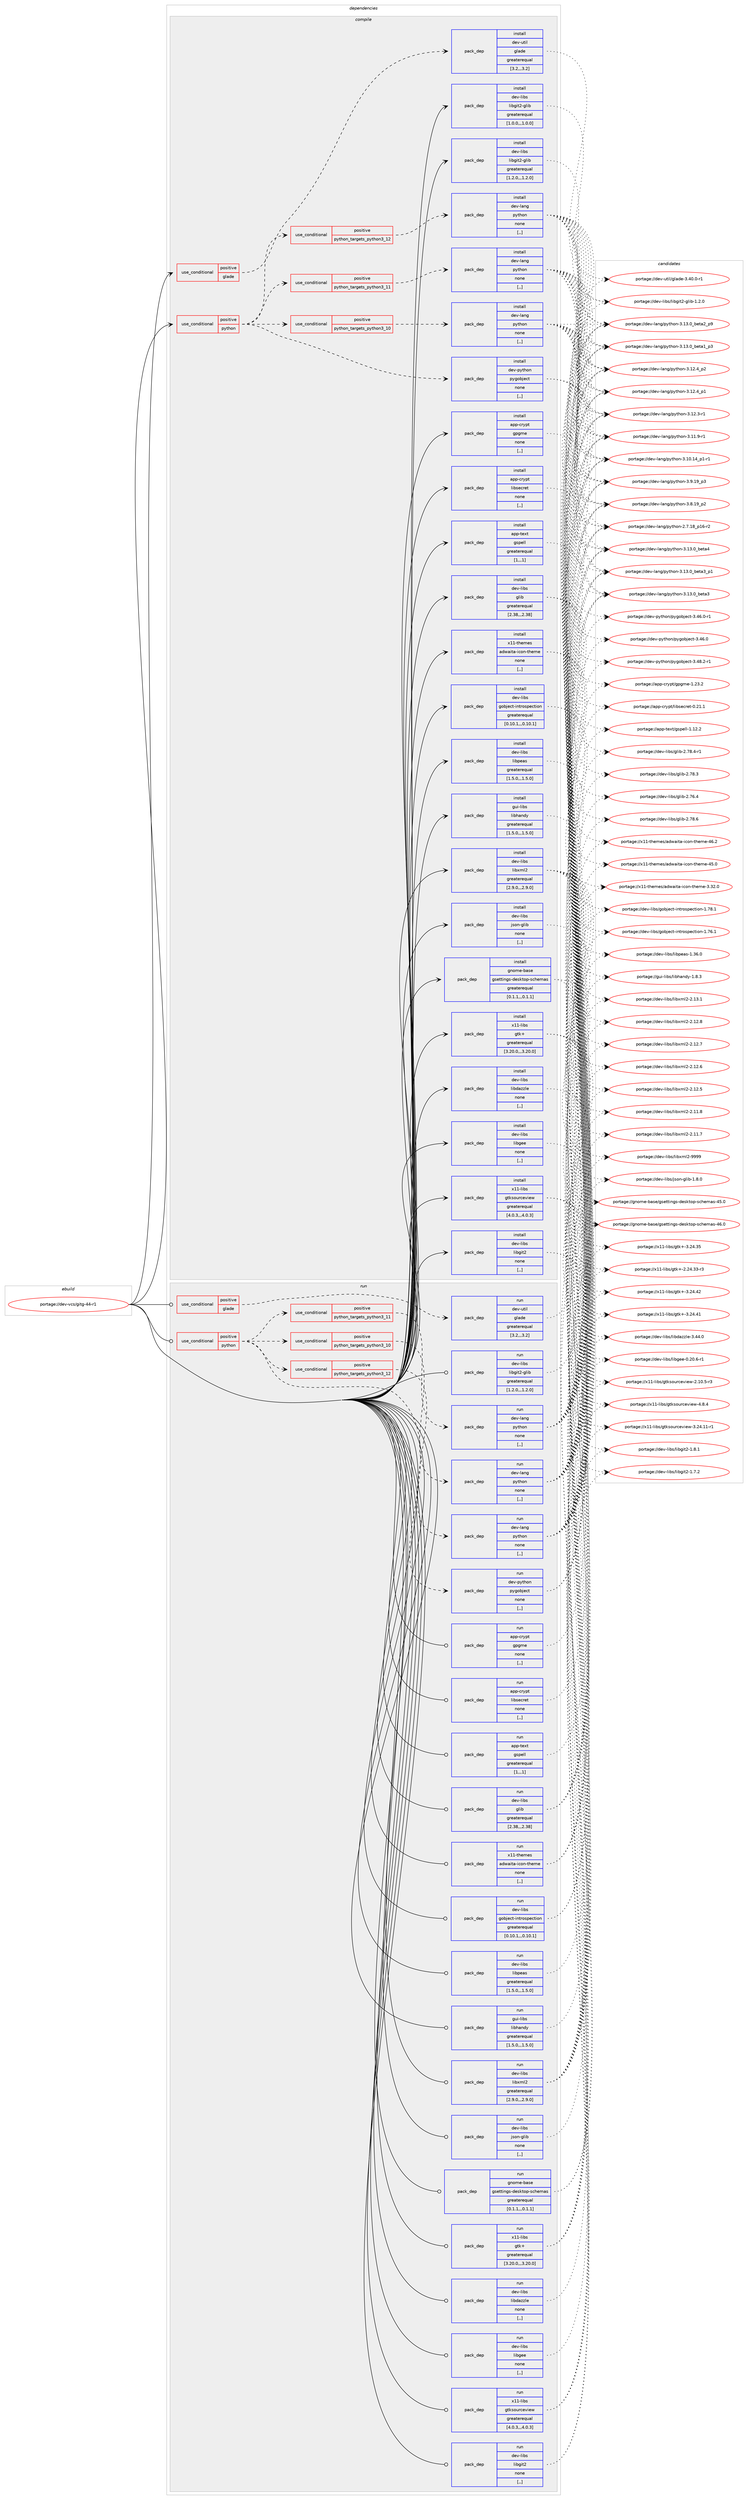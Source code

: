 digraph prolog {

# *************
# Graph options
# *************

newrank=true;
concentrate=true;
compound=true;
graph [rankdir=LR,fontname=Helvetica,fontsize=10,ranksep=1.5];#, ranksep=2.5, nodesep=0.2];
edge  [arrowhead=vee];
node  [fontname=Helvetica,fontsize=10];

# **********
# The ebuild
# **********

subgraph cluster_leftcol {
color=gray;
label=<<i>ebuild</i>>;
id [label="portage://dev-vcs/gitg-44-r1", color=red, width=4, href="../dev-vcs/gitg-44-r1.svg"];
}

# ****************
# The dependencies
# ****************

subgraph cluster_midcol {
color=gray;
label=<<i>dependencies</i>>;
subgraph cluster_compile {
fillcolor="#eeeeee";
style=filled;
label=<<i>compile</i>>;
subgraph cond62515 {
dependency222353 [label=<<TABLE BORDER="0" CELLBORDER="1" CELLSPACING="0" CELLPADDING="4"><TR><TD ROWSPAN="3" CELLPADDING="10">use_conditional</TD></TR><TR><TD>positive</TD></TR><TR><TD>glade</TD></TR></TABLE>>, shape=none, color=red];
subgraph pack158376 {
dependency222354 [label=<<TABLE BORDER="0" CELLBORDER="1" CELLSPACING="0" CELLPADDING="4" WIDTH="220"><TR><TD ROWSPAN="6" CELLPADDING="30">pack_dep</TD></TR><TR><TD WIDTH="110">install</TD></TR><TR><TD>dev-util</TD></TR><TR><TD>glade</TD></TR><TR><TD>greaterequal</TD></TR><TR><TD>[3.2,,,3.2]</TD></TR></TABLE>>, shape=none, color=blue];
}
dependency222353:e -> dependency222354:w [weight=20,style="dashed",arrowhead="vee"];
}
id:e -> dependency222353:w [weight=20,style="solid",arrowhead="vee"];
subgraph cond62516 {
dependency222355 [label=<<TABLE BORDER="0" CELLBORDER="1" CELLSPACING="0" CELLPADDING="4"><TR><TD ROWSPAN="3" CELLPADDING="10">use_conditional</TD></TR><TR><TD>positive</TD></TR><TR><TD>python</TD></TR></TABLE>>, shape=none, color=red];
subgraph cond62517 {
dependency222356 [label=<<TABLE BORDER="0" CELLBORDER="1" CELLSPACING="0" CELLPADDING="4"><TR><TD ROWSPAN="3" CELLPADDING="10">use_conditional</TD></TR><TR><TD>positive</TD></TR><TR><TD>python_targets_python3_10</TD></TR></TABLE>>, shape=none, color=red];
subgraph pack158377 {
dependency222357 [label=<<TABLE BORDER="0" CELLBORDER="1" CELLSPACING="0" CELLPADDING="4" WIDTH="220"><TR><TD ROWSPAN="6" CELLPADDING="30">pack_dep</TD></TR><TR><TD WIDTH="110">install</TD></TR><TR><TD>dev-lang</TD></TR><TR><TD>python</TD></TR><TR><TD>none</TD></TR><TR><TD>[,,]</TD></TR></TABLE>>, shape=none, color=blue];
}
dependency222356:e -> dependency222357:w [weight=20,style="dashed",arrowhead="vee"];
}
dependency222355:e -> dependency222356:w [weight=20,style="dashed",arrowhead="vee"];
subgraph cond62518 {
dependency222358 [label=<<TABLE BORDER="0" CELLBORDER="1" CELLSPACING="0" CELLPADDING="4"><TR><TD ROWSPAN="3" CELLPADDING="10">use_conditional</TD></TR><TR><TD>positive</TD></TR><TR><TD>python_targets_python3_11</TD></TR></TABLE>>, shape=none, color=red];
subgraph pack158378 {
dependency222359 [label=<<TABLE BORDER="0" CELLBORDER="1" CELLSPACING="0" CELLPADDING="4" WIDTH="220"><TR><TD ROWSPAN="6" CELLPADDING="30">pack_dep</TD></TR><TR><TD WIDTH="110">install</TD></TR><TR><TD>dev-lang</TD></TR><TR><TD>python</TD></TR><TR><TD>none</TD></TR><TR><TD>[,,]</TD></TR></TABLE>>, shape=none, color=blue];
}
dependency222358:e -> dependency222359:w [weight=20,style="dashed",arrowhead="vee"];
}
dependency222355:e -> dependency222358:w [weight=20,style="dashed",arrowhead="vee"];
subgraph cond62519 {
dependency222360 [label=<<TABLE BORDER="0" CELLBORDER="1" CELLSPACING="0" CELLPADDING="4"><TR><TD ROWSPAN="3" CELLPADDING="10">use_conditional</TD></TR><TR><TD>positive</TD></TR><TR><TD>python_targets_python3_12</TD></TR></TABLE>>, shape=none, color=red];
subgraph pack158379 {
dependency222361 [label=<<TABLE BORDER="0" CELLBORDER="1" CELLSPACING="0" CELLPADDING="4" WIDTH="220"><TR><TD ROWSPAN="6" CELLPADDING="30">pack_dep</TD></TR><TR><TD WIDTH="110">install</TD></TR><TR><TD>dev-lang</TD></TR><TR><TD>python</TD></TR><TR><TD>none</TD></TR><TR><TD>[,,]</TD></TR></TABLE>>, shape=none, color=blue];
}
dependency222360:e -> dependency222361:w [weight=20,style="dashed",arrowhead="vee"];
}
dependency222355:e -> dependency222360:w [weight=20,style="dashed",arrowhead="vee"];
subgraph pack158380 {
dependency222362 [label=<<TABLE BORDER="0" CELLBORDER="1" CELLSPACING="0" CELLPADDING="4" WIDTH="220"><TR><TD ROWSPAN="6" CELLPADDING="30">pack_dep</TD></TR><TR><TD WIDTH="110">install</TD></TR><TR><TD>dev-python</TD></TR><TR><TD>pygobject</TD></TR><TR><TD>none</TD></TR><TR><TD>[,,]</TD></TR></TABLE>>, shape=none, color=blue];
}
dependency222355:e -> dependency222362:w [weight=20,style="dashed",arrowhead="vee"];
}
id:e -> dependency222355:w [weight=20,style="solid",arrowhead="vee"];
subgraph pack158381 {
dependency222363 [label=<<TABLE BORDER="0" CELLBORDER="1" CELLSPACING="0" CELLPADDING="4" WIDTH="220"><TR><TD ROWSPAN="6" CELLPADDING="30">pack_dep</TD></TR><TR><TD WIDTH="110">install</TD></TR><TR><TD>app-crypt</TD></TR><TR><TD>gpgme</TD></TR><TR><TD>none</TD></TR><TR><TD>[,,]</TD></TR></TABLE>>, shape=none, color=blue];
}
id:e -> dependency222363:w [weight=20,style="solid",arrowhead="vee"];
subgraph pack158382 {
dependency222364 [label=<<TABLE BORDER="0" CELLBORDER="1" CELLSPACING="0" CELLPADDING="4" WIDTH="220"><TR><TD ROWSPAN="6" CELLPADDING="30">pack_dep</TD></TR><TR><TD WIDTH="110">install</TD></TR><TR><TD>app-crypt</TD></TR><TR><TD>libsecret</TD></TR><TR><TD>none</TD></TR><TR><TD>[,,]</TD></TR></TABLE>>, shape=none, color=blue];
}
id:e -> dependency222364:w [weight=20,style="solid",arrowhead="vee"];
subgraph pack158383 {
dependency222365 [label=<<TABLE BORDER="0" CELLBORDER="1" CELLSPACING="0" CELLPADDING="4" WIDTH="220"><TR><TD ROWSPAN="6" CELLPADDING="30">pack_dep</TD></TR><TR><TD WIDTH="110">install</TD></TR><TR><TD>app-text</TD></TR><TR><TD>gspell</TD></TR><TR><TD>greaterequal</TD></TR><TR><TD>[1,,,1]</TD></TR></TABLE>>, shape=none, color=blue];
}
id:e -> dependency222365:w [weight=20,style="solid",arrowhead="vee"];
subgraph pack158384 {
dependency222366 [label=<<TABLE BORDER="0" CELLBORDER="1" CELLSPACING="0" CELLPADDING="4" WIDTH="220"><TR><TD ROWSPAN="6" CELLPADDING="30">pack_dep</TD></TR><TR><TD WIDTH="110">install</TD></TR><TR><TD>dev-libs</TD></TR><TR><TD>glib</TD></TR><TR><TD>greaterequal</TD></TR><TR><TD>[2.38,,,2.38]</TD></TR></TABLE>>, shape=none, color=blue];
}
id:e -> dependency222366:w [weight=20,style="solid",arrowhead="vee"];
subgraph pack158385 {
dependency222367 [label=<<TABLE BORDER="0" CELLBORDER="1" CELLSPACING="0" CELLPADDING="4" WIDTH="220"><TR><TD ROWSPAN="6" CELLPADDING="30">pack_dep</TD></TR><TR><TD WIDTH="110">install</TD></TR><TR><TD>dev-libs</TD></TR><TR><TD>gobject-introspection</TD></TR><TR><TD>greaterequal</TD></TR><TR><TD>[0.10.1,,,0.10.1]</TD></TR></TABLE>>, shape=none, color=blue];
}
id:e -> dependency222367:w [weight=20,style="solid",arrowhead="vee"];
subgraph pack158386 {
dependency222368 [label=<<TABLE BORDER="0" CELLBORDER="1" CELLSPACING="0" CELLPADDING="4" WIDTH="220"><TR><TD ROWSPAN="6" CELLPADDING="30">pack_dep</TD></TR><TR><TD WIDTH="110">install</TD></TR><TR><TD>dev-libs</TD></TR><TR><TD>json-glib</TD></TR><TR><TD>none</TD></TR><TR><TD>[,,]</TD></TR></TABLE>>, shape=none, color=blue];
}
id:e -> dependency222368:w [weight=20,style="solid",arrowhead="vee"];
subgraph pack158387 {
dependency222369 [label=<<TABLE BORDER="0" CELLBORDER="1" CELLSPACING="0" CELLPADDING="4" WIDTH="220"><TR><TD ROWSPAN="6" CELLPADDING="30">pack_dep</TD></TR><TR><TD WIDTH="110">install</TD></TR><TR><TD>dev-libs</TD></TR><TR><TD>libdazzle</TD></TR><TR><TD>none</TD></TR><TR><TD>[,,]</TD></TR></TABLE>>, shape=none, color=blue];
}
id:e -> dependency222369:w [weight=20,style="solid",arrowhead="vee"];
subgraph pack158388 {
dependency222370 [label=<<TABLE BORDER="0" CELLBORDER="1" CELLSPACING="0" CELLPADDING="4" WIDTH="220"><TR><TD ROWSPAN="6" CELLPADDING="30">pack_dep</TD></TR><TR><TD WIDTH="110">install</TD></TR><TR><TD>dev-libs</TD></TR><TR><TD>libgee</TD></TR><TR><TD>none</TD></TR><TR><TD>[,,]</TD></TR></TABLE>>, shape=none, color=blue];
}
id:e -> dependency222370:w [weight=20,style="solid",arrowhead="vee"];
subgraph pack158389 {
dependency222371 [label=<<TABLE BORDER="0" CELLBORDER="1" CELLSPACING="0" CELLPADDING="4" WIDTH="220"><TR><TD ROWSPAN="6" CELLPADDING="30">pack_dep</TD></TR><TR><TD WIDTH="110">install</TD></TR><TR><TD>dev-libs</TD></TR><TR><TD>libgit2</TD></TR><TR><TD>none</TD></TR><TR><TD>[,,]</TD></TR></TABLE>>, shape=none, color=blue];
}
id:e -> dependency222371:w [weight=20,style="solid",arrowhead="vee"];
subgraph pack158390 {
dependency222372 [label=<<TABLE BORDER="0" CELLBORDER="1" CELLSPACING="0" CELLPADDING="4" WIDTH="220"><TR><TD ROWSPAN="6" CELLPADDING="30">pack_dep</TD></TR><TR><TD WIDTH="110">install</TD></TR><TR><TD>dev-libs</TD></TR><TR><TD>libgit2-glib</TD></TR><TR><TD>greaterequal</TD></TR><TR><TD>[1.0.0,,,1.0.0]</TD></TR></TABLE>>, shape=none, color=blue];
}
id:e -> dependency222372:w [weight=20,style="solid",arrowhead="vee"];
subgraph pack158391 {
dependency222373 [label=<<TABLE BORDER="0" CELLBORDER="1" CELLSPACING="0" CELLPADDING="4" WIDTH="220"><TR><TD ROWSPAN="6" CELLPADDING="30">pack_dep</TD></TR><TR><TD WIDTH="110">install</TD></TR><TR><TD>dev-libs</TD></TR><TR><TD>libgit2-glib</TD></TR><TR><TD>greaterequal</TD></TR><TR><TD>[1.2.0,,,1.2.0]</TD></TR></TABLE>>, shape=none, color=blue];
}
id:e -> dependency222373:w [weight=20,style="solid",arrowhead="vee"];
subgraph pack158392 {
dependency222374 [label=<<TABLE BORDER="0" CELLBORDER="1" CELLSPACING="0" CELLPADDING="4" WIDTH="220"><TR><TD ROWSPAN="6" CELLPADDING="30">pack_dep</TD></TR><TR><TD WIDTH="110">install</TD></TR><TR><TD>dev-libs</TD></TR><TR><TD>libpeas</TD></TR><TR><TD>greaterequal</TD></TR><TR><TD>[1.5.0,,,1.5.0]</TD></TR></TABLE>>, shape=none, color=blue];
}
id:e -> dependency222374:w [weight=20,style="solid",arrowhead="vee"];
subgraph pack158393 {
dependency222375 [label=<<TABLE BORDER="0" CELLBORDER="1" CELLSPACING="0" CELLPADDING="4" WIDTH="220"><TR><TD ROWSPAN="6" CELLPADDING="30">pack_dep</TD></TR><TR><TD WIDTH="110">install</TD></TR><TR><TD>dev-libs</TD></TR><TR><TD>libxml2</TD></TR><TR><TD>greaterequal</TD></TR><TR><TD>[2.9.0,,,2.9.0]</TD></TR></TABLE>>, shape=none, color=blue];
}
id:e -> dependency222375:w [weight=20,style="solid",arrowhead="vee"];
subgraph pack158394 {
dependency222376 [label=<<TABLE BORDER="0" CELLBORDER="1" CELLSPACING="0" CELLPADDING="4" WIDTH="220"><TR><TD ROWSPAN="6" CELLPADDING="30">pack_dep</TD></TR><TR><TD WIDTH="110">install</TD></TR><TR><TD>gnome-base</TD></TR><TR><TD>gsettings-desktop-schemas</TD></TR><TR><TD>greaterequal</TD></TR><TR><TD>[0.1.1,,,0.1.1]</TD></TR></TABLE>>, shape=none, color=blue];
}
id:e -> dependency222376:w [weight=20,style="solid",arrowhead="vee"];
subgraph pack158395 {
dependency222377 [label=<<TABLE BORDER="0" CELLBORDER="1" CELLSPACING="0" CELLPADDING="4" WIDTH="220"><TR><TD ROWSPAN="6" CELLPADDING="30">pack_dep</TD></TR><TR><TD WIDTH="110">install</TD></TR><TR><TD>gui-libs</TD></TR><TR><TD>libhandy</TD></TR><TR><TD>greaterequal</TD></TR><TR><TD>[1.5.0,,,1.5.0]</TD></TR></TABLE>>, shape=none, color=blue];
}
id:e -> dependency222377:w [weight=20,style="solid",arrowhead="vee"];
subgraph pack158396 {
dependency222378 [label=<<TABLE BORDER="0" CELLBORDER="1" CELLSPACING="0" CELLPADDING="4" WIDTH="220"><TR><TD ROWSPAN="6" CELLPADDING="30">pack_dep</TD></TR><TR><TD WIDTH="110">install</TD></TR><TR><TD>x11-libs</TD></TR><TR><TD>gtk+</TD></TR><TR><TD>greaterequal</TD></TR><TR><TD>[3.20.0,,,3.20.0]</TD></TR></TABLE>>, shape=none, color=blue];
}
id:e -> dependency222378:w [weight=20,style="solid",arrowhead="vee"];
subgraph pack158397 {
dependency222379 [label=<<TABLE BORDER="0" CELLBORDER="1" CELLSPACING="0" CELLPADDING="4" WIDTH="220"><TR><TD ROWSPAN="6" CELLPADDING="30">pack_dep</TD></TR><TR><TD WIDTH="110">install</TD></TR><TR><TD>x11-libs</TD></TR><TR><TD>gtksourceview</TD></TR><TR><TD>greaterequal</TD></TR><TR><TD>[4.0.3,,,4.0.3]</TD></TR></TABLE>>, shape=none, color=blue];
}
id:e -> dependency222379:w [weight=20,style="solid",arrowhead="vee"];
subgraph pack158398 {
dependency222380 [label=<<TABLE BORDER="0" CELLBORDER="1" CELLSPACING="0" CELLPADDING="4" WIDTH="220"><TR><TD ROWSPAN="6" CELLPADDING="30">pack_dep</TD></TR><TR><TD WIDTH="110">install</TD></TR><TR><TD>x11-themes</TD></TR><TR><TD>adwaita-icon-theme</TD></TR><TR><TD>none</TD></TR><TR><TD>[,,]</TD></TR></TABLE>>, shape=none, color=blue];
}
id:e -> dependency222380:w [weight=20,style="solid",arrowhead="vee"];
}
subgraph cluster_compileandrun {
fillcolor="#eeeeee";
style=filled;
label=<<i>compile and run</i>>;
}
subgraph cluster_run {
fillcolor="#eeeeee";
style=filled;
label=<<i>run</i>>;
subgraph cond62520 {
dependency222381 [label=<<TABLE BORDER="0" CELLBORDER="1" CELLSPACING="0" CELLPADDING="4"><TR><TD ROWSPAN="3" CELLPADDING="10">use_conditional</TD></TR><TR><TD>positive</TD></TR><TR><TD>glade</TD></TR></TABLE>>, shape=none, color=red];
subgraph pack158399 {
dependency222382 [label=<<TABLE BORDER="0" CELLBORDER="1" CELLSPACING="0" CELLPADDING="4" WIDTH="220"><TR><TD ROWSPAN="6" CELLPADDING="30">pack_dep</TD></TR><TR><TD WIDTH="110">run</TD></TR><TR><TD>dev-util</TD></TR><TR><TD>glade</TD></TR><TR><TD>greaterequal</TD></TR><TR><TD>[3.2,,,3.2]</TD></TR></TABLE>>, shape=none, color=blue];
}
dependency222381:e -> dependency222382:w [weight=20,style="dashed",arrowhead="vee"];
}
id:e -> dependency222381:w [weight=20,style="solid",arrowhead="odot"];
subgraph cond62521 {
dependency222383 [label=<<TABLE BORDER="0" CELLBORDER="1" CELLSPACING="0" CELLPADDING="4"><TR><TD ROWSPAN="3" CELLPADDING="10">use_conditional</TD></TR><TR><TD>positive</TD></TR><TR><TD>python</TD></TR></TABLE>>, shape=none, color=red];
subgraph cond62522 {
dependency222384 [label=<<TABLE BORDER="0" CELLBORDER="1" CELLSPACING="0" CELLPADDING="4"><TR><TD ROWSPAN="3" CELLPADDING="10">use_conditional</TD></TR><TR><TD>positive</TD></TR><TR><TD>python_targets_python3_10</TD></TR></TABLE>>, shape=none, color=red];
subgraph pack158400 {
dependency222385 [label=<<TABLE BORDER="0" CELLBORDER="1" CELLSPACING="0" CELLPADDING="4" WIDTH="220"><TR><TD ROWSPAN="6" CELLPADDING="30">pack_dep</TD></TR><TR><TD WIDTH="110">run</TD></TR><TR><TD>dev-lang</TD></TR><TR><TD>python</TD></TR><TR><TD>none</TD></TR><TR><TD>[,,]</TD></TR></TABLE>>, shape=none, color=blue];
}
dependency222384:e -> dependency222385:w [weight=20,style="dashed",arrowhead="vee"];
}
dependency222383:e -> dependency222384:w [weight=20,style="dashed",arrowhead="vee"];
subgraph cond62523 {
dependency222386 [label=<<TABLE BORDER="0" CELLBORDER="1" CELLSPACING="0" CELLPADDING="4"><TR><TD ROWSPAN="3" CELLPADDING="10">use_conditional</TD></TR><TR><TD>positive</TD></TR><TR><TD>python_targets_python3_11</TD></TR></TABLE>>, shape=none, color=red];
subgraph pack158401 {
dependency222387 [label=<<TABLE BORDER="0" CELLBORDER="1" CELLSPACING="0" CELLPADDING="4" WIDTH="220"><TR><TD ROWSPAN="6" CELLPADDING="30">pack_dep</TD></TR><TR><TD WIDTH="110">run</TD></TR><TR><TD>dev-lang</TD></TR><TR><TD>python</TD></TR><TR><TD>none</TD></TR><TR><TD>[,,]</TD></TR></TABLE>>, shape=none, color=blue];
}
dependency222386:e -> dependency222387:w [weight=20,style="dashed",arrowhead="vee"];
}
dependency222383:e -> dependency222386:w [weight=20,style="dashed",arrowhead="vee"];
subgraph cond62524 {
dependency222388 [label=<<TABLE BORDER="0" CELLBORDER="1" CELLSPACING="0" CELLPADDING="4"><TR><TD ROWSPAN="3" CELLPADDING="10">use_conditional</TD></TR><TR><TD>positive</TD></TR><TR><TD>python_targets_python3_12</TD></TR></TABLE>>, shape=none, color=red];
subgraph pack158402 {
dependency222389 [label=<<TABLE BORDER="0" CELLBORDER="1" CELLSPACING="0" CELLPADDING="4" WIDTH="220"><TR><TD ROWSPAN="6" CELLPADDING="30">pack_dep</TD></TR><TR><TD WIDTH="110">run</TD></TR><TR><TD>dev-lang</TD></TR><TR><TD>python</TD></TR><TR><TD>none</TD></TR><TR><TD>[,,]</TD></TR></TABLE>>, shape=none, color=blue];
}
dependency222388:e -> dependency222389:w [weight=20,style="dashed",arrowhead="vee"];
}
dependency222383:e -> dependency222388:w [weight=20,style="dashed",arrowhead="vee"];
subgraph pack158403 {
dependency222390 [label=<<TABLE BORDER="0" CELLBORDER="1" CELLSPACING="0" CELLPADDING="4" WIDTH="220"><TR><TD ROWSPAN="6" CELLPADDING="30">pack_dep</TD></TR><TR><TD WIDTH="110">run</TD></TR><TR><TD>dev-python</TD></TR><TR><TD>pygobject</TD></TR><TR><TD>none</TD></TR><TR><TD>[,,]</TD></TR></TABLE>>, shape=none, color=blue];
}
dependency222383:e -> dependency222390:w [weight=20,style="dashed",arrowhead="vee"];
}
id:e -> dependency222383:w [weight=20,style="solid",arrowhead="odot"];
subgraph pack158404 {
dependency222391 [label=<<TABLE BORDER="0" CELLBORDER="1" CELLSPACING="0" CELLPADDING="4" WIDTH="220"><TR><TD ROWSPAN="6" CELLPADDING="30">pack_dep</TD></TR><TR><TD WIDTH="110">run</TD></TR><TR><TD>app-crypt</TD></TR><TR><TD>gpgme</TD></TR><TR><TD>none</TD></TR><TR><TD>[,,]</TD></TR></TABLE>>, shape=none, color=blue];
}
id:e -> dependency222391:w [weight=20,style="solid",arrowhead="odot"];
subgraph pack158405 {
dependency222392 [label=<<TABLE BORDER="0" CELLBORDER="1" CELLSPACING="0" CELLPADDING="4" WIDTH="220"><TR><TD ROWSPAN="6" CELLPADDING="30">pack_dep</TD></TR><TR><TD WIDTH="110">run</TD></TR><TR><TD>app-crypt</TD></TR><TR><TD>libsecret</TD></TR><TR><TD>none</TD></TR><TR><TD>[,,]</TD></TR></TABLE>>, shape=none, color=blue];
}
id:e -> dependency222392:w [weight=20,style="solid",arrowhead="odot"];
subgraph pack158406 {
dependency222393 [label=<<TABLE BORDER="0" CELLBORDER="1" CELLSPACING="0" CELLPADDING="4" WIDTH="220"><TR><TD ROWSPAN="6" CELLPADDING="30">pack_dep</TD></TR><TR><TD WIDTH="110">run</TD></TR><TR><TD>app-text</TD></TR><TR><TD>gspell</TD></TR><TR><TD>greaterequal</TD></TR><TR><TD>[1,,,1]</TD></TR></TABLE>>, shape=none, color=blue];
}
id:e -> dependency222393:w [weight=20,style="solid",arrowhead="odot"];
subgraph pack158407 {
dependency222394 [label=<<TABLE BORDER="0" CELLBORDER="1" CELLSPACING="0" CELLPADDING="4" WIDTH="220"><TR><TD ROWSPAN="6" CELLPADDING="30">pack_dep</TD></TR><TR><TD WIDTH="110">run</TD></TR><TR><TD>dev-libs</TD></TR><TR><TD>glib</TD></TR><TR><TD>greaterequal</TD></TR><TR><TD>[2.38,,,2.38]</TD></TR></TABLE>>, shape=none, color=blue];
}
id:e -> dependency222394:w [weight=20,style="solid",arrowhead="odot"];
subgraph pack158408 {
dependency222395 [label=<<TABLE BORDER="0" CELLBORDER="1" CELLSPACING="0" CELLPADDING="4" WIDTH="220"><TR><TD ROWSPAN="6" CELLPADDING="30">pack_dep</TD></TR><TR><TD WIDTH="110">run</TD></TR><TR><TD>dev-libs</TD></TR><TR><TD>gobject-introspection</TD></TR><TR><TD>greaterequal</TD></TR><TR><TD>[0.10.1,,,0.10.1]</TD></TR></TABLE>>, shape=none, color=blue];
}
id:e -> dependency222395:w [weight=20,style="solid",arrowhead="odot"];
subgraph pack158409 {
dependency222396 [label=<<TABLE BORDER="0" CELLBORDER="1" CELLSPACING="0" CELLPADDING="4" WIDTH="220"><TR><TD ROWSPAN="6" CELLPADDING="30">pack_dep</TD></TR><TR><TD WIDTH="110">run</TD></TR><TR><TD>dev-libs</TD></TR><TR><TD>json-glib</TD></TR><TR><TD>none</TD></TR><TR><TD>[,,]</TD></TR></TABLE>>, shape=none, color=blue];
}
id:e -> dependency222396:w [weight=20,style="solid",arrowhead="odot"];
subgraph pack158410 {
dependency222397 [label=<<TABLE BORDER="0" CELLBORDER="1" CELLSPACING="0" CELLPADDING="4" WIDTH="220"><TR><TD ROWSPAN="6" CELLPADDING="30">pack_dep</TD></TR><TR><TD WIDTH="110">run</TD></TR><TR><TD>dev-libs</TD></TR><TR><TD>libdazzle</TD></TR><TR><TD>none</TD></TR><TR><TD>[,,]</TD></TR></TABLE>>, shape=none, color=blue];
}
id:e -> dependency222397:w [weight=20,style="solid",arrowhead="odot"];
subgraph pack158411 {
dependency222398 [label=<<TABLE BORDER="0" CELLBORDER="1" CELLSPACING="0" CELLPADDING="4" WIDTH="220"><TR><TD ROWSPAN="6" CELLPADDING="30">pack_dep</TD></TR><TR><TD WIDTH="110">run</TD></TR><TR><TD>dev-libs</TD></TR><TR><TD>libgee</TD></TR><TR><TD>none</TD></TR><TR><TD>[,,]</TD></TR></TABLE>>, shape=none, color=blue];
}
id:e -> dependency222398:w [weight=20,style="solid",arrowhead="odot"];
subgraph pack158412 {
dependency222399 [label=<<TABLE BORDER="0" CELLBORDER="1" CELLSPACING="0" CELLPADDING="4" WIDTH="220"><TR><TD ROWSPAN="6" CELLPADDING="30">pack_dep</TD></TR><TR><TD WIDTH="110">run</TD></TR><TR><TD>dev-libs</TD></TR><TR><TD>libgit2</TD></TR><TR><TD>none</TD></TR><TR><TD>[,,]</TD></TR></TABLE>>, shape=none, color=blue];
}
id:e -> dependency222399:w [weight=20,style="solid",arrowhead="odot"];
subgraph pack158413 {
dependency222400 [label=<<TABLE BORDER="0" CELLBORDER="1" CELLSPACING="0" CELLPADDING="4" WIDTH="220"><TR><TD ROWSPAN="6" CELLPADDING="30">pack_dep</TD></TR><TR><TD WIDTH="110">run</TD></TR><TR><TD>dev-libs</TD></TR><TR><TD>libgit2-glib</TD></TR><TR><TD>greaterequal</TD></TR><TR><TD>[1.2.0,,,1.2.0]</TD></TR></TABLE>>, shape=none, color=blue];
}
id:e -> dependency222400:w [weight=20,style="solid",arrowhead="odot"];
subgraph pack158414 {
dependency222401 [label=<<TABLE BORDER="0" CELLBORDER="1" CELLSPACING="0" CELLPADDING="4" WIDTH="220"><TR><TD ROWSPAN="6" CELLPADDING="30">pack_dep</TD></TR><TR><TD WIDTH="110">run</TD></TR><TR><TD>dev-libs</TD></TR><TR><TD>libpeas</TD></TR><TR><TD>greaterequal</TD></TR><TR><TD>[1.5.0,,,1.5.0]</TD></TR></TABLE>>, shape=none, color=blue];
}
id:e -> dependency222401:w [weight=20,style="solid",arrowhead="odot"];
subgraph pack158415 {
dependency222402 [label=<<TABLE BORDER="0" CELLBORDER="1" CELLSPACING="0" CELLPADDING="4" WIDTH="220"><TR><TD ROWSPAN="6" CELLPADDING="30">pack_dep</TD></TR><TR><TD WIDTH="110">run</TD></TR><TR><TD>dev-libs</TD></TR><TR><TD>libxml2</TD></TR><TR><TD>greaterequal</TD></TR><TR><TD>[2.9.0,,,2.9.0]</TD></TR></TABLE>>, shape=none, color=blue];
}
id:e -> dependency222402:w [weight=20,style="solid",arrowhead="odot"];
subgraph pack158416 {
dependency222403 [label=<<TABLE BORDER="0" CELLBORDER="1" CELLSPACING="0" CELLPADDING="4" WIDTH="220"><TR><TD ROWSPAN="6" CELLPADDING="30">pack_dep</TD></TR><TR><TD WIDTH="110">run</TD></TR><TR><TD>gnome-base</TD></TR><TR><TD>gsettings-desktop-schemas</TD></TR><TR><TD>greaterequal</TD></TR><TR><TD>[0.1.1,,,0.1.1]</TD></TR></TABLE>>, shape=none, color=blue];
}
id:e -> dependency222403:w [weight=20,style="solid",arrowhead="odot"];
subgraph pack158417 {
dependency222404 [label=<<TABLE BORDER="0" CELLBORDER="1" CELLSPACING="0" CELLPADDING="4" WIDTH="220"><TR><TD ROWSPAN="6" CELLPADDING="30">pack_dep</TD></TR><TR><TD WIDTH="110">run</TD></TR><TR><TD>gui-libs</TD></TR><TR><TD>libhandy</TD></TR><TR><TD>greaterequal</TD></TR><TR><TD>[1.5.0,,,1.5.0]</TD></TR></TABLE>>, shape=none, color=blue];
}
id:e -> dependency222404:w [weight=20,style="solid",arrowhead="odot"];
subgraph pack158418 {
dependency222405 [label=<<TABLE BORDER="0" CELLBORDER="1" CELLSPACING="0" CELLPADDING="4" WIDTH="220"><TR><TD ROWSPAN="6" CELLPADDING="30">pack_dep</TD></TR><TR><TD WIDTH="110">run</TD></TR><TR><TD>x11-libs</TD></TR><TR><TD>gtk+</TD></TR><TR><TD>greaterequal</TD></TR><TR><TD>[3.20.0,,,3.20.0]</TD></TR></TABLE>>, shape=none, color=blue];
}
id:e -> dependency222405:w [weight=20,style="solid",arrowhead="odot"];
subgraph pack158419 {
dependency222406 [label=<<TABLE BORDER="0" CELLBORDER="1" CELLSPACING="0" CELLPADDING="4" WIDTH="220"><TR><TD ROWSPAN="6" CELLPADDING="30">pack_dep</TD></TR><TR><TD WIDTH="110">run</TD></TR><TR><TD>x11-libs</TD></TR><TR><TD>gtksourceview</TD></TR><TR><TD>greaterequal</TD></TR><TR><TD>[4.0.3,,,4.0.3]</TD></TR></TABLE>>, shape=none, color=blue];
}
id:e -> dependency222406:w [weight=20,style="solid",arrowhead="odot"];
subgraph pack158420 {
dependency222407 [label=<<TABLE BORDER="0" CELLBORDER="1" CELLSPACING="0" CELLPADDING="4" WIDTH="220"><TR><TD ROWSPAN="6" CELLPADDING="30">pack_dep</TD></TR><TR><TD WIDTH="110">run</TD></TR><TR><TD>x11-themes</TD></TR><TR><TD>adwaita-icon-theme</TD></TR><TR><TD>none</TD></TR><TR><TD>[,,]</TD></TR></TABLE>>, shape=none, color=blue];
}
id:e -> dependency222407:w [weight=20,style="solid",arrowhead="odot"];
}
}

# **************
# The candidates
# **************

subgraph cluster_choices {
rank=same;
color=gray;
label=<<i>candidates</i>>;

subgraph choice158376 {
color=black;
nodesep=1;
choice100101118451171161051084710310897100101455146524846484511449 [label="portage://dev-util/glade-3.40.0-r1", color=red, width=4,href="../dev-util/glade-3.40.0-r1.svg"];
dependency222354:e -> choice100101118451171161051084710310897100101455146524846484511449:w [style=dotted,weight="100"];
}
subgraph choice158377 {
color=black;
nodesep=1;
choice1001011184510897110103471121211161041111104551464951464895981011169752 [label="portage://dev-lang/python-3.13.0_beta4", color=red, width=4,href="../dev-lang/python-3.13.0_beta4.svg"];
choice10010111845108971101034711212111610411111045514649514648959810111697519511249 [label="portage://dev-lang/python-3.13.0_beta3_p1", color=red, width=4,href="../dev-lang/python-3.13.0_beta3_p1.svg"];
choice1001011184510897110103471121211161041111104551464951464895981011169751 [label="portage://dev-lang/python-3.13.0_beta3", color=red, width=4,href="../dev-lang/python-3.13.0_beta3.svg"];
choice10010111845108971101034711212111610411111045514649514648959810111697509511257 [label="portage://dev-lang/python-3.13.0_beta2_p9", color=red, width=4,href="../dev-lang/python-3.13.0_beta2_p9.svg"];
choice10010111845108971101034711212111610411111045514649514648959810111697499511251 [label="portage://dev-lang/python-3.13.0_beta1_p3", color=red, width=4,href="../dev-lang/python-3.13.0_beta1_p3.svg"];
choice100101118451089711010347112121116104111110455146495046529511250 [label="portage://dev-lang/python-3.12.4_p2", color=red, width=4,href="../dev-lang/python-3.12.4_p2.svg"];
choice100101118451089711010347112121116104111110455146495046529511249 [label="portage://dev-lang/python-3.12.4_p1", color=red, width=4,href="../dev-lang/python-3.12.4_p1.svg"];
choice100101118451089711010347112121116104111110455146495046514511449 [label="portage://dev-lang/python-3.12.3-r1", color=red, width=4,href="../dev-lang/python-3.12.3-r1.svg"];
choice100101118451089711010347112121116104111110455146494946574511449 [label="portage://dev-lang/python-3.11.9-r1", color=red, width=4,href="../dev-lang/python-3.11.9-r1.svg"];
choice100101118451089711010347112121116104111110455146494846495295112494511449 [label="portage://dev-lang/python-3.10.14_p1-r1", color=red, width=4,href="../dev-lang/python-3.10.14_p1-r1.svg"];
choice100101118451089711010347112121116104111110455146574649579511251 [label="portage://dev-lang/python-3.9.19_p3", color=red, width=4,href="../dev-lang/python-3.9.19_p3.svg"];
choice100101118451089711010347112121116104111110455146564649579511250 [label="portage://dev-lang/python-3.8.19_p2", color=red, width=4,href="../dev-lang/python-3.8.19_p2.svg"];
choice100101118451089711010347112121116104111110455046554649569511249544511450 [label="portage://dev-lang/python-2.7.18_p16-r2", color=red, width=4,href="../dev-lang/python-2.7.18_p16-r2.svg"];
dependency222357:e -> choice1001011184510897110103471121211161041111104551464951464895981011169752:w [style=dotted,weight="100"];
dependency222357:e -> choice10010111845108971101034711212111610411111045514649514648959810111697519511249:w [style=dotted,weight="100"];
dependency222357:e -> choice1001011184510897110103471121211161041111104551464951464895981011169751:w [style=dotted,weight="100"];
dependency222357:e -> choice10010111845108971101034711212111610411111045514649514648959810111697509511257:w [style=dotted,weight="100"];
dependency222357:e -> choice10010111845108971101034711212111610411111045514649514648959810111697499511251:w [style=dotted,weight="100"];
dependency222357:e -> choice100101118451089711010347112121116104111110455146495046529511250:w [style=dotted,weight="100"];
dependency222357:e -> choice100101118451089711010347112121116104111110455146495046529511249:w [style=dotted,weight="100"];
dependency222357:e -> choice100101118451089711010347112121116104111110455146495046514511449:w [style=dotted,weight="100"];
dependency222357:e -> choice100101118451089711010347112121116104111110455146494946574511449:w [style=dotted,weight="100"];
dependency222357:e -> choice100101118451089711010347112121116104111110455146494846495295112494511449:w [style=dotted,weight="100"];
dependency222357:e -> choice100101118451089711010347112121116104111110455146574649579511251:w [style=dotted,weight="100"];
dependency222357:e -> choice100101118451089711010347112121116104111110455146564649579511250:w [style=dotted,weight="100"];
dependency222357:e -> choice100101118451089711010347112121116104111110455046554649569511249544511450:w [style=dotted,weight="100"];
}
subgraph choice158378 {
color=black;
nodesep=1;
choice1001011184510897110103471121211161041111104551464951464895981011169752 [label="portage://dev-lang/python-3.13.0_beta4", color=red, width=4,href="../dev-lang/python-3.13.0_beta4.svg"];
choice10010111845108971101034711212111610411111045514649514648959810111697519511249 [label="portage://dev-lang/python-3.13.0_beta3_p1", color=red, width=4,href="../dev-lang/python-3.13.0_beta3_p1.svg"];
choice1001011184510897110103471121211161041111104551464951464895981011169751 [label="portage://dev-lang/python-3.13.0_beta3", color=red, width=4,href="../dev-lang/python-3.13.0_beta3.svg"];
choice10010111845108971101034711212111610411111045514649514648959810111697509511257 [label="portage://dev-lang/python-3.13.0_beta2_p9", color=red, width=4,href="../dev-lang/python-3.13.0_beta2_p9.svg"];
choice10010111845108971101034711212111610411111045514649514648959810111697499511251 [label="portage://dev-lang/python-3.13.0_beta1_p3", color=red, width=4,href="../dev-lang/python-3.13.0_beta1_p3.svg"];
choice100101118451089711010347112121116104111110455146495046529511250 [label="portage://dev-lang/python-3.12.4_p2", color=red, width=4,href="../dev-lang/python-3.12.4_p2.svg"];
choice100101118451089711010347112121116104111110455146495046529511249 [label="portage://dev-lang/python-3.12.4_p1", color=red, width=4,href="../dev-lang/python-3.12.4_p1.svg"];
choice100101118451089711010347112121116104111110455146495046514511449 [label="portage://dev-lang/python-3.12.3-r1", color=red, width=4,href="../dev-lang/python-3.12.3-r1.svg"];
choice100101118451089711010347112121116104111110455146494946574511449 [label="portage://dev-lang/python-3.11.9-r1", color=red, width=4,href="../dev-lang/python-3.11.9-r1.svg"];
choice100101118451089711010347112121116104111110455146494846495295112494511449 [label="portage://dev-lang/python-3.10.14_p1-r1", color=red, width=4,href="../dev-lang/python-3.10.14_p1-r1.svg"];
choice100101118451089711010347112121116104111110455146574649579511251 [label="portage://dev-lang/python-3.9.19_p3", color=red, width=4,href="../dev-lang/python-3.9.19_p3.svg"];
choice100101118451089711010347112121116104111110455146564649579511250 [label="portage://dev-lang/python-3.8.19_p2", color=red, width=4,href="../dev-lang/python-3.8.19_p2.svg"];
choice100101118451089711010347112121116104111110455046554649569511249544511450 [label="portage://dev-lang/python-2.7.18_p16-r2", color=red, width=4,href="../dev-lang/python-2.7.18_p16-r2.svg"];
dependency222359:e -> choice1001011184510897110103471121211161041111104551464951464895981011169752:w [style=dotted,weight="100"];
dependency222359:e -> choice10010111845108971101034711212111610411111045514649514648959810111697519511249:w [style=dotted,weight="100"];
dependency222359:e -> choice1001011184510897110103471121211161041111104551464951464895981011169751:w [style=dotted,weight="100"];
dependency222359:e -> choice10010111845108971101034711212111610411111045514649514648959810111697509511257:w [style=dotted,weight="100"];
dependency222359:e -> choice10010111845108971101034711212111610411111045514649514648959810111697499511251:w [style=dotted,weight="100"];
dependency222359:e -> choice100101118451089711010347112121116104111110455146495046529511250:w [style=dotted,weight="100"];
dependency222359:e -> choice100101118451089711010347112121116104111110455146495046529511249:w [style=dotted,weight="100"];
dependency222359:e -> choice100101118451089711010347112121116104111110455146495046514511449:w [style=dotted,weight="100"];
dependency222359:e -> choice100101118451089711010347112121116104111110455146494946574511449:w [style=dotted,weight="100"];
dependency222359:e -> choice100101118451089711010347112121116104111110455146494846495295112494511449:w [style=dotted,weight="100"];
dependency222359:e -> choice100101118451089711010347112121116104111110455146574649579511251:w [style=dotted,weight="100"];
dependency222359:e -> choice100101118451089711010347112121116104111110455146564649579511250:w [style=dotted,weight="100"];
dependency222359:e -> choice100101118451089711010347112121116104111110455046554649569511249544511450:w [style=dotted,weight="100"];
}
subgraph choice158379 {
color=black;
nodesep=1;
choice1001011184510897110103471121211161041111104551464951464895981011169752 [label="portage://dev-lang/python-3.13.0_beta4", color=red, width=4,href="../dev-lang/python-3.13.0_beta4.svg"];
choice10010111845108971101034711212111610411111045514649514648959810111697519511249 [label="portage://dev-lang/python-3.13.0_beta3_p1", color=red, width=4,href="../dev-lang/python-3.13.0_beta3_p1.svg"];
choice1001011184510897110103471121211161041111104551464951464895981011169751 [label="portage://dev-lang/python-3.13.0_beta3", color=red, width=4,href="../dev-lang/python-3.13.0_beta3.svg"];
choice10010111845108971101034711212111610411111045514649514648959810111697509511257 [label="portage://dev-lang/python-3.13.0_beta2_p9", color=red, width=4,href="../dev-lang/python-3.13.0_beta2_p9.svg"];
choice10010111845108971101034711212111610411111045514649514648959810111697499511251 [label="portage://dev-lang/python-3.13.0_beta1_p3", color=red, width=4,href="../dev-lang/python-3.13.0_beta1_p3.svg"];
choice100101118451089711010347112121116104111110455146495046529511250 [label="portage://dev-lang/python-3.12.4_p2", color=red, width=4,href="../dev-lang/python-3.12.4_p2.svg"];
choice100101118451089711010347112121116104111110455146495046529511249 [label="portage://dev-lang/python-3.12.4_p1", color=red, width=4,href="../dev-lang/python-3.12.4_p1.svg"];
choice100101118451089711010347112121116104111110455146495046514511449 [label="portage://dev-lang/python-3.12.3-r1", color=red, width=4,href="../dev-lang/python-3.12.3-r1.svg"];
choice100101118451089711010347112121116104111110455146494946574511449 [label="portage://dev-lang/python-3.11.9-r1", color=red, width=4,href="../dev-lang/python-3.11.9-r1.svg"];
choice100101118451089711010347112121116104111110455146494846495295112494511449 [label="portage://dev-lang/python-3.10.14_p1-r1", color=red, width=4,href="../dev-lang/python-3.10.14_p1-r1.svg"];
choice100101118451089711010347112121116104111110455146574649579511251 [label="portage://dev-lang/python-3.9.19_p3", color=red, width=4,href="../dev-lang/python-3.9.19_p3.svg"];
choice100101118451089711010347112121116104111110455146564649579511250 [label="portage://dev-lang/python-3.8.19_p2", color=red, width=4,href="../dev-lang/python-3.8.19_p2.svg"];
choice100101118451089711010347112121116104111110455046554649569511249544511450 [label="portage://dev-lang/python-2.7.18_p16-r2", color=red, width=4,href="../dev-lang/python-2.7.18_p16-r2.svg"];
dependency222361:e -> choice1001011184510897110103471121211161041111104551464951464895981011169752:w [style=dotted,weight="100"];
dependency222361:e -> choice10010111845108971101034711212111610411111045514649514648959810111697519511249:w [style=dotted,weight="100"];
dependency222361:e -> choice1001011184510897110103471121211161041111104551464951464895981011169751:w [style=dotted,weight="100"];
dependency222361:e -> choice10010111845108971101034711212111610411111045514649514648959810111697509511257:w [style=dotted,weight="100"];
dependency222361:e -> choice10010111845108971101034711212111610411111045514649514648959810111697499511251:w [style=dotted,weight="100"];
dependency222361:e -> choice100101118451089711010347112121116104111110455146495046529511250:w [style=dotted,weight="100"];
dependency222361:e -> choice100101118451089711010347112121116104111110455146495046529511249:w [style=dotted,weight="100"];
dependency222361:e -> choice100101118451089711010347112121116104111110455146495046514511449:w [style=dotted,weight="100"];
dependency222361:e -> choice100101118451089711010347112121116104111110455146494946574511449:w [style=dotted,weight="100"];
dependency222361:e -> choice100101118451089711010347112121116104111110455146494846495295112494511449:w [style=dotted,weight="100"];
dependency222361:e -> choice100101118451089711010347112121116104111110455146574649579511251:w [style=dotted,weight="100"];
dependency222361:e -> choice100101118451089711010347112121116104111110455146564649579511250:w [style=dotted,weight="100"];
dependency222361:e -> choice100101118451089711010347112121116104111110455046554649569511249544511450:w [style=dotted,weight="100"];
}
subgraph choice158380 {
color=black;
nodesep=1;
choice10010111845112121116104111110471121211031119810610199116455146525646504511449 [label="portage://dev-python/pygobject-3.48.2-r1", color=red, width=4,href="../dev-python/pygobject-3.48.2-r1.svg"];
choice10010111845112121116104111110471121211031119810610199116455146525446484511449 [label="portage://dev-python/pygobject-3.46.0-r1", color=red, width=4,href="../dev-python/pygobject-3.46.0-r1.svg"];
choice1001011184511212111610411111047112121103111981061019911645514652544648 [label="portage://dev-python/pygobject-3.46.0", color=red, width=4,href="../dev-python/pygobject-3.46.0.svg"];
dependency222362:e -> choice10010111845112121116104111110471121211031119810610199116455146525646504511449:w [style=dotted,weight="100"];
dependency222362:e -> choice10010111845112121116104111110471121211031119810610199116455146525446484511449:w [style=dotted,weight="100"];
dependency222362:e -> choice1001011184511212111610411111047112121103111981061019911645514652544648:w [style=dotted,weight="100"];
}
subgraph choice158381 {
color=black;
nodesep=1;
choice9711211245991141211121164710311210310910145494650514650 [label="portage://app-crypt/gpgme-1.23.2", color=red, width=4,href="../app-crypt/gpgme-1.23.2.svg"];
dependency222363:e -> choice9711211245991141211121164710311210310910145494650514650:w [style=dotted,weight="100"];
}
subgraph choice158382 {
color=black;
nodesep=1;
choice97112112459911412111211647108105981151019911410111645484650494649 [label="portage://app-crypt/libsecret-0.21.1", color=red, width=4,href="../app-crypt/libsecret-0.21.1.svg"];
dependency222364:e -> choice97112112459911412111211647108105981151019911410111645484650494649:w [style=dotted,weight="100"];
}
subgraph choice158383 {
color=black;
nodesep=1;
choice97112112451161011201164710311511210110810845494649504650 [label="portage://app-text/gspell-1.12.2", color=red, width=4,href="../app-text/gspell-1.12.2.svg"];
dependency222365:e -> choice97112112451161011201164710311511210110810845494649504650:w [style=dotted,weight="100"];
}
subgraph choice158384 {
color=black;
nodesep=1;
choice1001011184510810598115471031081059845504655564654 [label="portage://dev-libs/glib-2.78.6", color=red, width=4,href="../dev-libs/glib-2.78.6.svg"];
choice10010111845108105981154710310810598455046555646524511449 [label="portage://dev-libs/glib-2.78.4-r1", color=red, width=4,href="../dev-libs/glib-2.78.4-r1.svg"];
choice1001011184510810598115471031081059845504655564651 [label="portage://dev-libs/glib-2.78.3", color=red, width=4,href="../dev-libs/glib-2.78.3.svg"];
choice1001011184510810598115471031081059845504655544652 [label="portage://dev-libs/glib-2.76.4", color=red, width=4,href="../dev-libs/glib-2.76.4.svg"];
dependency222366:e -> choice1001011184510810598115471031081059845504655564654:w [style=dotted,weight="100"];
dependency222366:e -> choice10010111845108105981154710310810598455046555646524511449:w [style=dotted,weight="100"];
dependency222366:e -> choice1001011184510810598115471031081059845504655564651:w [style=dotted,weight="100"];
dependency222366:e -> choice1001011184510810598115471031081059845504655544652:w [style=dotted,weight="100"];
}
subgraph choice158385 {
color=black;
nodesep=1;
choice1001011184510810598115471031119810610199116451051101161141111151121019911610511111045494655564649 [label="portage://dev-libs/gobject-introspection-1.78.1", color=red, width=4,href="../dev-libs/gobject-introspection-1.78.1.svg"];
choice1001011184510810598115471031119810610199116451051101161141111151121019911610511111045494655544649 [label="portage://dev-libs/gobject-introspection-1.76.1", color=red, width=4,href="../dev-libs/gobject-introspection-1.76.1.svg"];
dependency222367:e -> choice1001011184510810598115471031119810610199116451051101161141111151121019911610511111045494655564649:w [style=dotted,weight="100"];
dependency222367:e -> choice1001011184510810598115471031119810610199116451051101161141111151121019911610511111045494655544649:w [style=dotted,weight="100"];
}
subgraph choice158386 {
color=black;
nodesep=1;
choice1001011184510810598115471061151111104510310810598454946564648 [label="portage://dev-libs/json-glib-1.8.0", color=red, width=4,href="../dev-libs/json-glib-1.8.0.svg"];
dependency222368:e -> choice1001011184510810598115471061151111104510310810598454946564648:w [style=dotted,weight="100"];
}
subgraph choice158387 {
color=black;
nodesep=1;
choice100101118451081059811547108105981009712212210810145514652524648 [label="portage://dev-libs/libdazzle-3.44.0", color=red, width=4,href="../dev-libs/libdazzle-3.44.0.svg"];
dependency222369:e -> choice100101118451081059811547108105981009712212210810145514652524648:w [style=dotted,weight="100"];
}
subgraph choice158388 {
color=black;
nodesep=1;
choice10010111845108105981154710810598103101101454846504846544511449 [label="portage://dev-libs/libgee-0.20.6-r1", color=red, width=4,href="../dev-libs/libgee-0.20.6-r1.svg"];
dependency222370:e -> choice10010111845108105981154710810598103101101454846504846544511449:w [style=dotted,weight="100"];
}
subgraph choice158389 {
color=black;
nodesep=1;
choice1001011184510810598115471081059810310511650454946564649 [label="portage://dev-libs/libgit2-1.8.1", color=red, width=4,href="../dev-libs/libgit2-1.8.1.svg"];
choice1001011184510810598115471081059810310511650454946554650 [label="portage://dev-libs/libgit2-1.7.2", color=red, width=4,href="../dev-libs/libgit2-1.7.2.svg"];
dependency222371:e -> choice1001011184510810598115471081059810310511650454946564649:w [style=dotted,weight="100"];
dependency222371:e -> choice1001011184510810598115471081059810310511650454946554650:w [style=dotted,weight="100"];
}
subgraph choice158390 {
color=black;
nodesep=1;
choice10010111845108105981154710810598103105116504510310810598454946504648 [label="portage://dev-libs/libgit2-glib-1.2.0", color=red, width=4,href="../dev-libs/libgit2-glib-1.2.0.svg"];
dependency222372:e -> choice10010111845108105981154710810598103105116504510310810598454946504648:w [style=dotted,weight="100"];
}
subgraph choice158391 {
color=black;
nodesep=1;
choice10010111845108105981154710810598103105116504510310810598454946504648 [label="portage://dev-libs/libgit2-glib-1.2.0", color=red, width=4,href="../dev-libs/libgit2-glib-1.2.0.svg"];
dependency222373:e -> choice10010111845108105981154710810598103105116504510310810598454946504648:w [style=dotted,weight="100"];
}
subgraph choice158392 {
color=black;
nodesep=1;
choice100101118451081059811547108105981121019711545494651544648 [label="portage://dev-libs/libpeas-1.36.0", color=red, width=4,href="../dev-libs/libpeas-1.36.0.svg"];
dependency222374:e -> choice100101118451081059811547108105981121019711545494651544648:w [style=dotted,weight="100"];
}
subgraph choice158393 {
color=black;
nodesep=1;
choice10010111845108105981154710810598120109108504557575757 [label="portage://dev-libs/libxml2-9999", color=red, width=4,href="../dev-libs/libxml2-9999.svg"];
choice100101118451081059811547108105981201091085045504649514649 [label="portage://dev-libs/libxml2-2.13.1", color=red, width=4,href="../dev-libs/libxml2-2.13.1.svg"];
choice100101118451081059811547108105981201091085045504649504656 [label="portage://dev-libs/libxml2-2.12.8", color=red, width=4,href="../dev-libs/libxml2-2.12.8.svg"];
choice100101118451081059811547108105981201091085045504649504655 [label="portage://dev-libs/libxml2-2.12.7", color=red, width=4,href="../dev-libs/libxml2-2.12.7.svg"];
choice100101118451081059811547108105981201091085045504649504654 [label="portage://dev-libs/libxml2-2.12.6", color=red, width=4,href="../dev-libs/libxml2-2.12.6.svg"];
choice100101118451081059811547108105981201091085045504649504653 [label="portage://dev-libs/libxml2-2.12.5", color=red, width=4,href="../dev-libs/libxml2-2.12.5.svg"];
choice100101118451081059811547108105981201091085045504649494656 [label="portage://dev-libs/libxml2-2.11.8", color=red, width=4,href="../dev-libs/libxml2-2.11.8.svg"];
choice100101118451081059811547108105981201091085045504649494655 [label="portage://dev-libs/libxml2-2.11.7", color=red, width=4,href="../dev-libs/libxml2-2.11.7.svg"];
dependency222375:e -> choice10010111845108105981154710810598120109108504557575757:w [style=dotted,weight="100"];
dependency222375:e -> choice100101118451081059811547108105981201091085045504649514649:w [style=dotted,weight="100"];
dependency222375:e -> choice100101118451081059811547108105981201091085045504649504656:w [style=dotted,weight="100"];
dependency222375:e -> choice100101118451081059811547108105981201091085045504649504655:w [style=dotted,weight="100"];
dependency222375:e -> choice100101118451081059811547108105981201091085045504649504654:w [style=dotted,weight="100"];
dependency222375:e -> choice100101118451081059811547108105981201091085045504649504653:w [style=dotted,weight="100"];
dependency222375:e -> choice100101118451081059811547108105981201091085045504649494656:w [style=dotted,weight="100"];
dependency222375:e -> choice100101118451081059811547108105981201091085045504649494655:w [style=dotted,weight="100"];
}
subgraph choice158394 {
color=black;
nodesep=1;
choice10311011110910145989711510147103115101116116105110103115451001011151071161111124511599104101109971154552544648 [label="portage://gnome-base/gsettings-desktop-schemas-46.0", color=red, width=4,href="../gnome-base/gsettings-desktop-schemas-46.0.svg"];
choice10311011110910145989711510147103115101116116105110103115451001011151071161111124511599104101109971154552534648 [label="portage://gnome-base/gsettings-desktop-schemas-45.0", color=red, width=4,href="../gnome-base/gsettings-desktop-schemas-45.0.svg"];
dependency222376:e -> choice10311011110910145989711510147103115101116116105110103115451001011151071161111124511599104101109971154552544648:w [style=dotted,weight="100"];
dependency222376:e -> choice10311011110910145989711510147103115101116116105110103115451001011151071161111124511599104101109971154552534648:w [style=dotted,weight="100"];
}
subgraph choice158395 {
color=black;
nodesep=1;
choice1031171054510810598115471081059810497110100121454946564651 [label="portage://gui-libs/libhandy-1.8.3", color=red, width=4,href="../gui-libs/libhandy-1.8.3.svg"];
dependency222377:e -> choice1031171054510810598115471081059810497110100121454946564651:w [style=dotted,weight="100"];
}
subgraph choice158396 {
color=black;
nodesep=1;
choice1204949451081059811547103116107434551465052465250 [label="portage://x11-libs/gtk+-3.24.42", color=red, width=4,href="../x11-libs/gtk+-3.24.42.svg"];
choice1204949451081059811547103116107434551465052465249 [label="portage://x11-libs/gtk+-3.24.41", color=red, width=4,href="../x11-libs/gtk+-3.24.41.svg"];
choice1204949451081059811547103116107434551465052465153 [label="portage://x11-libs/gtk+-3.24.35", color=red, width=4,href="../x11-libs/gtk+-3.24.35.svg"];
choice12049494510810598115471031161074345504650524651514511451 [label="portage://x11-libs/gtk+-2.24.33-r3", color=red, width=4,href="../x11-libs/gtk+-2.24.33-r3.svg"];
dependency222378:e -> choice1204949451081059811547103116107434551465052465250:w [style=dotted,weight="100"];
dependency222378:e -> choice1204949451081059811547103116107434551465052465249:w [style=dotted,weight="100"];
dependency222378:e -> choice1204949451081059811547103116107434551465052465153:w [style=dotted,weight="100"];
dependency222378:e -> choice12049494510810598115471031161074345504650524651514511451:w [style=dotted,weight="100"];
}
subgraph choice158397 {
color=black;
nodesep=1;
choice120494945108105981154710311610711511111711499101118105101119455246564652 [label="portage://x11-libs/gtksourceview-4.8.4", color=red, width=4,href="../x11-libs/gtksourceview-4.8.4.svg"];
choice12049494510810598115471031161071151111171149910111810510111945514650524649494511449 [label="portage://x11-libs/gtksourceview-3.24.11-r1", color=red, width=4,href="../x11-libs/gtksourceview-3.24.11-r1.svg"];
choice120494945108105981154710311610711511111711499101118105101119455046494846534511451 [label="portage://x11-libs/gtksourceview-2.10.5-r3", color=red, width=4,href="../x11-libs/gtksourceview-2.10.5-r3.svg"];
dependency222379:e -> choice120494945108105981154710311610711511111711499101118105101119455246564652:w [style=dotted,weight="100"];
dependency222379:e -> choice12049494510810598115471031161071151111171149910111810510111945514650524649494511449:w [style=dotted,weight="100"];
dependency222379:e -> choice120494945108105981154710311610711511111711499101118105101119455046494846534511451:w [style=dotted,weight="100"];
}
subgraph choice158398 {
color=black;
nodesep=1;
choice120494945116104101109101115479710011997105116974510599111110451161041011091014552544650 [label="portage://x11-themes/adwaita-icon-theme-46.2", color=red, width=4,href="../x11-themes/adwaita-icon-theme-46.2.svg"];
choice120494945116104101109101115479710011997105116974510599111110451161041011091014552534648 [label="portage://x11-themes/adwaita-icon-theme-45.0", color=red, width=4,href="../x11-themes/adwaita-icon-theme-45.0.svg"];
choice1204949451161041011091011154797100119971051169745105991111104511610410110910145514651504648 [label="portage://x11-themes/adwaita-icon-theme-3.32.0", color=red, width=4,href="../x11-themes/adwaita-icon-theme-3.32.0.svg"];
dependency222380:e -> choice120494945116104101109101115479710011997105116974510599111110451161041011091014552544650:w [style=dotted,weight="100"];
dependency222380:e -> choice120494945116104101109101115479710011997105116974510599111110451161041011091014552534648:w [style=dotted,weight="100"];
dependency222380:e -> choice1204949451161041011091011154797100119971051169745105991111104511610410110910145514651504648:w [style=dotted,weight="100"];
}
subgraph choice158399 {
color=black;
nodesep=1;
choice100101118451171161051084710310897100101455146524846484511449 [label="portage://dev-util/glade-3.40.0-r1", color=red, width=4,href="../dev-util/glade-3.40.0-r1.svg"];
dependency222382:e -> choice100101118451171161051084710310897100101455146524846484511449:w [style=dotted,weight="100"];
}
subgraph choice158400 {
color=black;
nodesep=1;
choice1001011184510897110103471121211161041111104551464951464895981011169752 [label="portage://dev-lang/python-3.13.0_beta4", color=red, width=4,href="../dev-lang/python-3.13.0_beta4.svg"];
choice10010111845108971101034711212111610411111045514649514648959810111697519511249 [label="portage://dev-lang/python-3.13.0_beta3_p1", color=red, width=4,href="../dev-lang/python-3.13.0_beta3_p1.svg"];
choice1001011184510897110103471121211161041111104551464951464895981011169751 [label="portage://dev-lang/python-3.13.0_beta3", color=red, width=4,href="../dev-lang/python-3.13.0_beta3.svg"];
choice10010111845108971101034711212111610411111045514649514648959810111697509511257 [label="portage://dev-lang/python-3.13.0_beta2_p9", color=red, width=4,href="../dev-lang/python-3.13.0_beta2_p9.svg"];
choice10010111845108971101034711212111610411111045514649514648959810111697499511251 [label="portage://dev-lang/python-3.13.0_beta1_p3", color=red, width=4,href="../dev-lang/python-3.13.0_beta1_p3.svg"];
choice100101118451089711010347112121116104111110455146495046529511250 [label="portage://dev-lang/python-3.12.4_p2", color=red, width=4,href="../dev-lang/python-3.12.4_p2.svg"];
choice100101118451089711010347112121116104111110455146495046529511249 [label="portage://dev-lang/python-3.12.4_p1", color=red, width=4,href="../dev-lang/python-3.12.4_p1.svg"];
choice100101118451089711010347112121116104111110455146495046514511449 [label="portage://dev-lang/python-3.12.3-r1", color=red, width=4,href="../dev-lang/python-3.12.3-r1.svg"];
choice100101118451089711010347112121116104111110455146494946574511449 [label="portage://dev-lang/python-3.11.9-r1", color=red, width=4,href="../dev-lang/python-3.11.9-r1.svg"];
choice100101118451089711010347112121116104111110455146494846495295112494511449 [label="portage://dev-lang/python-3.10.14_p1-r1", color=red, width=4,href="../dev-lang/python-3.10.14_p1-r1.svg"];
choice100101118451089711010347112121116104111110455146574649579511251 [label="portage://dev-lang/python-3.9.19_p3", color=red, width=4,href="../dev-lang/python-3.9.19_p3.svg"];
choice100101118451089711010347112121116104111110455146564649579511250 [label="portage://dev-lang/python-3.8.19_p2", color=red, width=4,href="../dev-lang/python-3.8.19_p2.svg"];
choice100101118451089711010347112121116104111110455046554649569511249544511450 [label="portage://dev-lang/python-2.7.18_p16-r2", color=red, width=4,href="../dev-lang/python-2.7.18_p16-r2.svg"];
dependency222385:e -> choice1001011184510897110103471121211161041111104551464951464895981011169752:w [style=dotted,weight="100"];
dependency222385:e -> choice10010111845108971101034711212111610411111045514649514648959810111697519511249:w [style=dotted,weight="100"];
dependency222385:e -> choice1001011184510897110103471121211161041111104551464951464895981011169751:w [style=dotted,weight="100"];
dependency222385:e -> choice10010111845108971101034711212111610411111045514649514648959810111697509511257:w [style=dotted,weight="100"];
dependency222385:e -> choice10010111845108971101034711212111610411111045514649514648959810111697499511251:w [style=dotted,weight="100"];
dependency222385:e -> choice100101118451089711010347112121116104111110455146495046529511250:w [style=dotted,weight="100"];
dependency222385:e -> choice100101118451089711010347112121116104111110455146495046529511249:w [style=dotted,weight="100"];
dependency222385:e -> choice100101118451089711010347112121116104111110455146495046514511449:w [style=dotted,weight="100"];
dependency222385:e -> choice100101118451089711010347112121116104111110455146494946574511449:w [style=dotted,weight="100"];
dependency222385:e -> choice100101118451089711010347112121116104111110455146494846495295112494511449:w [style=dotted,weight="100"];
dependency222385:e -> choice100101118451089711010347112121116104111110455146574649579511251:w [style=dotted,weight="100"];
dependency222385:e -> choice100101118451089711010347112121116104111110455146564649579511250:w [style=dotted,weight="100"];
dependency222385:e -> choice100101118451089711010347112121116104111110455046554649569511249544511450:w [style=dotted,weight="100"];
}
subgraph choice158401 {
color=black;
nodesep=1;
choice1001011184510897110103471121211161041111104551464951464895981011169752 [label="portage://dev-lang/python-3.13.0_beta4", color=red, width=4,href="../dev-lang/python-3.13.0_beta4.svg"];
choice10010111845108971101034711212111610411111045514649514648959810111697519511249 [label="portage://dev-lang/python-3.13.0_beta3_p1", color=red, width=4,href="../dev-lang/python-3.13.0_beta3_p1.svg"];
choice1001011184510897110103471121211161041111104551464951464895981011169751 [label="portage://dev-lang/python-3.13.0_beta3", color=red, width=4,href="../dev-lang/python-3.13.0_beta3.svg"];
choice10010111845108971101034711212111610411111045514649514648959810111697509511257 [label="portage://dev-lang/python-3.13.0_beta2_p9", color=red, width=4,href="../dev-lang/python-3.13.0_beta2_p9.svg"];
choice10010111845108971101034711212111610411111045514649514648959810111697499511251 [label="portage://dev-lang/python-3.13.0_beta1_p3", color=red, width=4,href="../dev-lang/python-3.13.0_beta1_p3.svg"];
choice100101118451089711010347112121116104111110455146495046529511250 [label="portage://dev-lang/python-3.12.4_p2", color=red, width=4,href="../dev-lang/python-3.12.4_p2.svg"];
choice100101118451089711010347112121116104111110455146495046529511249 [label="portage://dev-lang/python-3.12.4_p1", color=red, width=4,href="../dev-lang/python-3.12.4_p1.svg"];
choice100101118451089711010347112121116104111110455146495046514511449 [label="portage://dev-lang/python-3.12.3-r1", color=red, width=4,href="../dev-lang/python-3.12.3-r1.svg"];
choice100101118451089711010347112121116104111110455146494946574511449 [label="portage://dev-lang/python-3.11.9-r1", color=red, width=4,href="../dev-lang/python-3.11.9-r1.svg"];
choice100101118451089711010347112121116104111110455146494846495295112494511449 [label="portage://dev-lang/python-3.10.14_p1-r1", color=red, width=4,href="../dev-lang/python-3.10.14_p1-r1.svg"];
choice100101118451089711010347112121116104111110455146574649579511251 [label="portage://dev-lang/python-3.9.19_p3", color=red, width=4,href="../dev-lang/python-3.9.19_p3.svg"];
choice100101118451089711010347112121116104111110455146564649579511250 [label="portage://dev-lang/python-3.8.19_p2", color=red, width=4,href="../dev-lang/python-3.8.19_p2.svg"];
choice100101118451089711010347112121116104111110455046554649569511249544511450 [label="portage://dev-lang/python-2.7.18_p16-r2", color=red, width=4,href="../dev-lang/python-2.7.18_p16-r2.svg"];
dependency222387:e -> choice1001011184510897110103471121211161041111104551464951464895981011169752:w [style=dotted,weight="100"];
dependency222387:e -> choice10010111845108971101034711212111610411111045514649514648959810111697519511249:w [style=dotted,weight="100"];
dependency222387:e -> choice1001011184510897110103471121211161041111104551464951464895981011169751:w [style=dotted,weight="100"];
dependency222387:e -> choice10010111845108971101034711212111610411111045514649514648959810111697509511257:w [style=dotted,weight="100"];
dependency222387:e -> choice10010111845108971101034711212111610411111045514649514648959810111697499511251:w [style=dotted,weight="100"];
dependency222387:e -> choice100101118451089711010347112121116104111110455146495046529511250:w [style=dotted,weight="100"];
dependency222387:e -> choice100101118451089711010347112121116104111110455146495046529511249:w [style=dotted,weight="100"];
dependency222387:e -> choice100101118451089711010347112121116104111110455146495046514511449:w [style=dotted,weight="100"];
dependency222387:e -> choice100101118451089711010347112121116104111110455146494946574511449:w [style=dotted,weight="100"];
dependency222387:e -> choice100101118451089711010347112121116104111110455146494846495295112494511449:w [style=dotted,weight="100"];
dependency222387:e -> choice100101118451089711010347112121116104111110455146574649579511251:w [style=dotted,weight="100"];
dependency222387:e -> choice100101118451089711010347112121116104111110455146564649579511250:w [style=dotted,weight="100"];
dependency222387:e -> choice100101118451089711010347112121116104111110455046554649569511249544511450:w [style=dotted,weight="100"];
}
subgraph choice158402 {
color=black;
nodesep=1;
choice1001011184510897110103471121211161041111104551464951464895981011169752 [label="portage://dev-lang/python-3.13.0_beta4", color=red, width=4,href="../dev-lang/python-3.13.0_beta4.svg"];
choice10010111845108971101034711212111610411111045514649514648959810111697519511249 [label="portage://dev-lang/python-3.13.0_beta3_p1", color=red, width=4,href="../dev-lang/python-3.13.0_beta3_p1.svg"];
choice1001011184510897110103471121211161041111104551464951464895981011169751 [label="portage://dev-lang/python-3.13.0_beta3", color=red, width=4,href="../dev-lang/python-3.13.0_beta3.svg"];
choice10010111845108971101034711212111610411111045514649514648959810111697509511257 [label="portage://dev-lang/python-3.13.0_beta2_p9", color=red, width=4,href="../dev-lang/python-3.13.0_beta2_p9.svg"];
choice10010111845108971101034711212111610411111045514649514648959810111697499511251 [label="portage://dev-lang/python-3.13.0_beta1_p3", color=red, width=4,href="../dev-lang/python-3.13.0_beta1_p3.svg"];
choice100101118451089711010347112121116104111110455146495046529511250 [label="portage://dev-lang/python-3.12.4_p2", color=red, width=4,href="../dev-lang/python-3.12.4_p2.svg"];
choice100101118451089711010347112121116104111110455146495046529511249 [label="portage://dev-lang/python-3.12.4_p1", color=red, width=4,href="../dev-lang/python-3.12.4_p1.svg"];
choice100101118451089711010347112121116104111110455146495046514511449 [label="portage://dev-lang/python-3.12.3-r1", color=red, width=4,href="../dev-lang/python-3.12.3-r1.svg"];
choice100101118451089711010347112121116104111110455146494946574511449 [label="portage://dev-lang/python-3.11.9-r1", color=red, width=4,href="../dev-lang/python-3.11.9-r1.svg"];
choice100101118451089711010347112121116104111110455146494846495295112494511449 [label="portage://dev-lang/python-3.10.14_p1-r1", color=red, width=4,href="../dev-lang/python-3.10.14_p1-r1.svg"];
choice100101118451089711010347112121116104111110455146574649579511251 [label="portage://dev-lang/python-3.9.19_p3", color=red, width=4,href="../dev-lang/python-3.9.19_p3.svg"];
choice100101118451089711010347112121116104111110455146564649579511250 [label="portage://dev-lang/python-3.8.19_p2", color=red, width=4,href="../dev-lang/python-3.8.19_p2.svg"];
choice100101118451089711010347112121116104111110455046554649569511249544511450 [label="portage://dev-lang/python-2.7.18_p16-r2", color=red, width=4,href="../dev-lang/python-2.7.18_p16-r2.svg"];
dependency222389:e -> choice1001011184510897110103471121211161041111104551464951464895981011169752:w [style=dotted,weight="100"];
dependency222389:e -> choice10010111845108971101034711212111610411111045514649514648959810111697519511249:w [style=dotted,weight="100"];
dependency222389:e -> choice1001011184510897110103471121211161041111104551464951464895981011169751:w [style=dotted,weight="100"];
dependency222389:e -> choice10010111845108971101034711212111610411111045514649514648959810111697509511257:w [style=dotted,weight="100"];
dependency222389:e -> choice10010111845108971101034711212111610411111045514649514648959810111697499511251:w [style=dotted,weight="100"];
dependency222389:e -> choice100101118451089711010347112121116104111110455146495046529511250:w [style=dotted,weight="100"];
dependency222389:e -> choice100101118451089711010347112121116104111110455146495046529511249:w [style=dotted,weight="100"];
dependency222389:e -> choice100101118451089711010347112121116104111110455146495046514511449:w [style=dotted,weight="100"];
dependency222389:e -> choice100101118451089711010347112121116104111110455146494946574511449:w [style=dotted,weight="100"];
dependency222389:e -> choice100101118451089711010347112121116104111110455146494846495295112494511449:w [style=dotted,weight="100"];
dependency222389:e -> choice100101118451089711010347112121116104111110455146574649579511251:w [style=dotted,weight="100"];
dependency222389:e -> choice100101118451089711010347112121116104111110455146564649579511250:w [style=dotted,weight="100"];
dependency222389:e -> choice100101118451089711010347112121116104111110455046554649569511249544511450:w [style=dotted,weight="100"];
}
subgraph choice158403 {
color=black;
nodesep=1;
choice10010111845112121116104111110471121211031119810610199116455146525646504511449 [label="portage://dev-python/pygobject-3.48.2-r1", color=red, width=4,href="../dev-python/pygobject-3.48.2-r1.svg"];
choice10010111845112121116104111110471121211031119810610199116455146525446484511449 [label="portage://dev-python/pygobject-3.46.0-r1", color=red, width=4,href="../dev-python/pygobject-3.46.0-r1.svg"];
choice1001011184511212111610411111047112121103111981061019911645514652544648 [label="portage://dev-python/pygobject-3.46.0", color=red, width=4,href="../dev-python/pygobject-3.46.0.svg"];
dependency222390:e -> choice10010111845112121116104111110471121211031119810610199116455146525646504511449:w [style=dotted,weight="100"];
dependency222390:e -> choice10010111845112121116104111110471121211031119810610199116455146525446484511449:w [style=dotted,weight="100"];
dependency222390:e -> choice1001011184511212111610411111047112121103111981061019911645514652544648:w [style=dotted,weight="100"];
}
subgraph choice158404 {
color=black;
nodesep=1;
choice9711211245991141211121164710311210310910145494650514650 [label="portage://app-crypt/gpgme-1.23.2", color=red, width=4,href="../app-crypt/gpgme-1.23.2.svg"];
dependency222391:e -> choice9711211245991141211121164710311210310910145494650514650:w [style=dotted,weight="100"];
}
subgraph choice158405 {
color=black;
nodesep=1;
choice97112112459911412111211647108105981151019911410111645484650494649 [label="portage://app-crypt/libsecret-0.21.1", color=red, width=4,href="../app-crypt/libsecret-0.21.1.svg"];
dependency222392:e -> choice97112112459911412111211647108105981151019911410111645484650494649:w [style=dotted,weight="100"];
}
subgraph choice158406 {
color=black;
nodesep=1;
choice97112112451161011201164710311511210110810845494649504650 [label="portage://app-text/gspell-1.12.2", color=red, width=4,href="../app-text/gspell-1.12.2.svg"];
dependency222393:e -> choice97112112451161011201164710311511210110810845494649504650:w [style=dotted,weight="100"];
}
subgraph choice158407 {
color=black;
nodesep=1;
choice1001011184510810598115471031081059845504655564654 [label="portage://dev-libs/glib-2.78.6", color=red, width=4,href="../dev-libs/glib-2.78.6.svg"];
choice10010111845108105981154710310810598455046555646524511449 [label="portage://dev-libs/glib-2.78.4-r1", color=red, width=4,href="../dev-libs/glib-2.78.4-r1.svg"];
choice1001011184510810598115471031081059845504655564651 [label="portage://dev-libs/glib-2.78.3", color=red, width=4,href="../dev-libs/glib-2.78.3.svg"];
choice1001011184510810598115471031081059845504655544652 [label="portage://dev-libs/glib-2.76.4", color=red, width=4,href="../dev-libs/glib-2.76.4.svg"];
dependency222394:e -> choice1001011184510810598115471031081059845504655564654:w [style=dotted,weight="100"];
dependency222394:e -> choice10010111845108105981154710310810598455046555646524511449:w [style=dotted,weight="100"];
dependency222394:e -> choice1001011184510810598115471031081059845504655564651:w [style=dotted,weight="100"];
dependency222394:e -> choice1001011184510810598115471031081059845504655544652:w [style=dotted,weight="100"];
}
subgraph choice158408 {
color=black;
nodesep=1;
choice1001011184510810598115471031119810610199116451051101161141111151121019911610511111045494655564649 [label="portage://dev-libs/gobject-introspection-1.78.1", color=red, width=4,href="../dev-libs/gobject-introspection-1.78.1.svg"];
choice1001011184510810598115471031119810610199116451051101161141111151121019911610511111045494655544649 [label="portage://dev-libs/gobject-introspection-1.76.1", color=red, width=4,href="../dev-libs/gobject-introspection-1.76.1.svg"];
dependency222395:e -> choice1001011184510810598115471031119810610199116451051101161141111151121019911610511111045494655564649:w [style=dotted,weight="100"];
dependency222395:e -> choice1001011184510810598115471031119810610199116451051101161141111151121019911610511111045494655544649:w [style=dotted,weight="100"];
}
subgraph choice158409 {
color=black;
nodesep=1;
choice1001011184510810598115471061151111104510310810598454946564648 [label="portage://dev-libs/json-glib-1.8.0", color=red, width=4,href="../dev-libs/json-glib-1.8.0.svg"];
dependency222396:e -> choice1001011184510810598115471061151111104510310810598454946564648:w [style=dotted,weight="100"];
}
subgraph choice158410 {
color=black;
nodesep=1;
choice100101118451081059811547108105981009712212210810145514652524648 [label="portage://dev-libs/libdazzle-3.44.0", color=red, width=4,href="../dev-libs/libdazzle-3.44.0.svg"];
dependency222397:e -> choice100101118451081059811547108105981009712212210810145514652524648:w [style=dotted,weight="100"];
}
subgraph choice158411 {
color=black;
nodesep=1;
choice10010111845108105981154710810598103101101454846504846544511449 [label="portage://dev-libs/libgee-0.20.6-r1", color=red, width=4,href="../dev-libs/libgee-0.20.6-r1.svg"];
dependency222398:e -> choice10010111845108105981154710810598103101101454846504846544511449:w [style=dotted,weight="100"];
}
subgraph choice158412 {
color=black;
nodesep=1;
choice1001011184510810598115471081059810310511650454946564649 [label="portage://dev-libs/libgit2-1.8.1", color=red, width=4,href="../dev-libs/libgit2-1.8.1.svg"];
choice1001011184510810598115471081059810310511650454946554650 [label="portage://dev-libs/libgit2-1.7.2", color=red, width=4,href="../dev-libs/libgit2-1.7.2.svg"];
dependency222399:e -> choice1001011184510810598115471081059810310511650454946564649:w [style=dotted,weight="100"];
dependency222399:e -> choice1001011184510810598115471081059810310511650454946554650:w [style=dotted,weight="100"];
}
subgraph choice158413 {
color=black;
nodesep=1;
choice10010111845108105981154710810598103105116504510310810598454946504648 [label="portage://dev-libs/libgit2-glib-1.2.0", color=red, width=4,href="../dev-libs/libgit2-glib-1.2.0.svg"];
dependency222400:e -> choice10010111845108105981154710810598103105116504510310810598454946504648:w [style=dotted,weight="100"];
}
subgraph choice158414 {
color=black;
nodesep=1;
choice100101118451081059811547108105981121019711545494651544648 [label="portage://dev-libs/libpeas-1.36.0", color=red, width=4,href="../dev-libs/libpeas-1.36.0.svg"];
dependency222401:e -> choice100101118451081059811547108105981121019711545494651544648:w [style=dotted,weight="100"];
}
subgraph choice158415 {
color=black;
nodesep=1;
choice10010111845108105981154710810598120109108504557575757 [label="portage://dev-libs/libxml2-9999", color=red, width=4,href="../dev-libs/libxml2-9999.svg"];
choice100101118451081059811547108105981201091085045504649514649 [label="portage://dev-libs/libxml2-2.13.1", color=red, width=4,href="../dev-libs/libxml2-2.13.1.svg"];
choice100101118451081059811547108105981201091085045504649504656 [label="portage://dev-libs/libxml2-2.12.8", color=red, width=4,href="../dev-libs/libxml2-2.12.8.svg"];
choice100101118451081059811547108105981201091085045504649504655 [label="portage://dev-libs/libxml2-2.12.7", color=red, width=4,href="../dev-libs/libxml2-2.12.7.svg"];
choice100101118451081059811547108105981201091085045504649504654 [label="portage://dev-libs/libxml2-2.12.6", color=red, width=4,href="../dev-libs/libxml2-2.12.6.svg"];
choice100101118451081059811547108105981201091085045504649504653 [label="portage://dev-libs/libxml2-2.12.5", color=red, width=4,href="../dev-libs/libxml2-2.12.5.svg"];
choice100101118451081059811547108105981201091085045504649494656 [label="portage://dev-libs/libxml2-2.11.8", color=red, width=4,href="../dev-libs/libxml2-2.11.8.svg"];
choice100101118451081059811547108105981201091085045504649494655 [label="portage://dev-libs/libxml2-2.11.7", color=red, width=4,href="../dev-libs/libxml2-2.11.7.svg"];
dependency222402:e -> choice10010111845108105981154710810598120109108504557575757:w [style=dotted,weight="100"];
dependency222402:e -> choice100101118451081059811547108105981201091085045504649514649:w [style=dotted,weight="100"];
dependency222402:e -> choice100101118451081059811547108105981201091085045504649504656:w [style=dotted,weight="100"];
dependency222402:e -> choice100101118451081059811547108105981201091085045504649504655:w [style=dotted,weight="100"];
dependency222402:e -> choice100101118451081059811547108105981201091085045504649504654:w [style=dotted,weight="100"];
dependency222402:e -> choice100101118451081059811547108105981201091085045504649504653:w [style=dotted,weight="100"];
dependency222402:e -> choice100101118451081059811547108105981201091085045504649494656:w [style=dotted,weight="100"];
dependency222402:e -> choice100101118451081059811547108105981201091085045504649494655:w [style=dotted,weight="100"];
}
subgraph choice158416 {
color=black;
nodesep=1;
choice10311011110910145989711510147103115101116116105110103115451001011151071161111124511599104101109971154552544648 [label="portage://gnome-base/gsettings-desktop-schemas-46.0", color=red, width=4,href="../gnome-base/gsettings-desktop-schemas-46.0.svg"];
choice10311011110910145989711510147103115101116116105110103115451001011151071161111124511599104101109971154552534648 [label="portage://gnome-base/gsettings-desktop-schemas-45.0", color=red, width=4,href="../gnome-base/gsettings-desktop-schemas-45.0.svg"];
dependency222403:e -> choice10311011110910145989711510147103115101116116105110103115451001011151071161111124511599104101109971154552544648:w [style=dotted,weight="100"];
dependency222403:e -> choice10311011110910145989711510147103115101116116105110103115451001011151071161111124511599104101109971154552534648:w [style=dotted,weight="100"];
}
subgraph choice158417 {
color=black;
nodesep=1;
choice1031171054510810598115471081059810497110100121454946564651 [label="portage://gui-libs/libhandy-1.8.3", color=red, width=4,href="../gui-libs/libhandy-1.8.3.svg"];
dependency222404:e -> choice1031171054510810598115471081059810497110100121454946564651:w [style=dotted,weight="100"];
}
subgraph choice158418 {
color=black;
nodesep=1;
choice1204949451081059811547103116107434551465052465250 [label="portage://x11-libs/gtk+-3.24.42", color=red, width=4,href="../x11-libs/gtk+-3.24.42.svg"];
choice1204949451081059811547103116107434551465052465249 [label="portage://x11-libs/gtk+-3.24.41", color=red, width=4,href="../x11-libs/gtk+-3.24.41.svg"];
choice1204949451081059811547103116107434551465052465153 [label="portage://x11-libs/gtk+-3.24.35", color=red, width=4,href="../x11-libs/gtk+-3.24.35.svg"];
choice12049494510810598115471031161074345504650524651514511451 [label="portage://x11-libs/gtk+-2.24.33-r3", color=red, width=4,href="../x11-libs/gtk+-2.24.33-r3.svg"];
dependency222405:e -> choice1204949451081059811547103116107434551465052465250:w [style=dotted,weight="100"];
dependency222405:e -> choice1204949451081059811547103116107434551465052465249:w [style=dotted,weight="100"];
dependency222405:e -> choice1204949451081059811547103116107434551465052465153:w [style=dotted,weight="100"];
dependency222405:e -> choice12049494510810598115471031161074345504650524651514511451:w [style=dotted,weight="100"];
}
subgraph choice158419 {
color=black;
nodesep=1;
choice120494945108105981154710311610711511111711499101118105101119455246564652 [label="portage://x11-libs/gtksourceview-4.8.4", color=red, width=4,href="../x11-libs/gtksourceview-4.8.4.svg"];
choice12049494510810598115471031161071151111171149910111810510111945514650524649494511449 [label="portage://x11-libs/gtksourceview-3.24.11-r1", color=red, width=4,href="../x11-libs/gtksourceview-3.24.11-r1.svg"];
choice120494945108105981154710311610711511111711499101118105101119455046494846534511451 [label="portage://x11-libs/gtksourceview-2.10.5-r3", color=red, width=4,href="../x11-libs/gtksourceview-2.10.5-r3.svg"];
dependency222406:e -> choice120494945108105981154710311610711511111711499101118105101119455246564652:w [style=dotted,weight="100"];
dependency222406:e -> choice12049494510810598115471031161071151111171149910111810510111945514650524649494511449:w [style=dotted,weight="100"];
dependency222406:e -> choice120494945108105981154710311610711511111711499101118105101119455046494846534511451:w [style=dotted,weight="100"];
}
subgraph choice158420 {
color=black;
nodesep=1;
choice120494945116104101109101115479710011997105116974510599111110451161041011091014552544650 [label="portage://x11-themes/adwaita-icon-theme-46.2", color=red, width=4,href="../x11-themes/adwaita-icon-theme-46.2.svg"];
choice120494945116104101109101115479710011997105116974510599111110451161041011091014552534648 [label="portage://x11-themes/adwaita-icon-theme-45.0", color=red, width=4,href="../x11-themes/adwaita-icon-theme-45.0.svg"];
choice1204949451161041011091011154797100119971051169745105991111104511610410110910145514651504648 [label="portage://x11-themes/adwaita-icon-theme-3.32.0", color=red, width=4,href="../x11-themes/adwaita-icon-theme-3.32.0.svg"];
dependency222407:e -> choice120494945116104101109101115479710011997105116974510599111110451161041011091014552544650:w [style=dotted,weight="100"];
dependency222407:e -> choice120494945116104101109101115479710011997105116974510599111110451161041011091014552534648:w [style=dotted,weight="100"];
dependency222407:e -> choice1204949451161041011091011154797100119971051169745105991111104511610410110910145514651504648:w [style=dotted,weight="100"];
}
}

}
